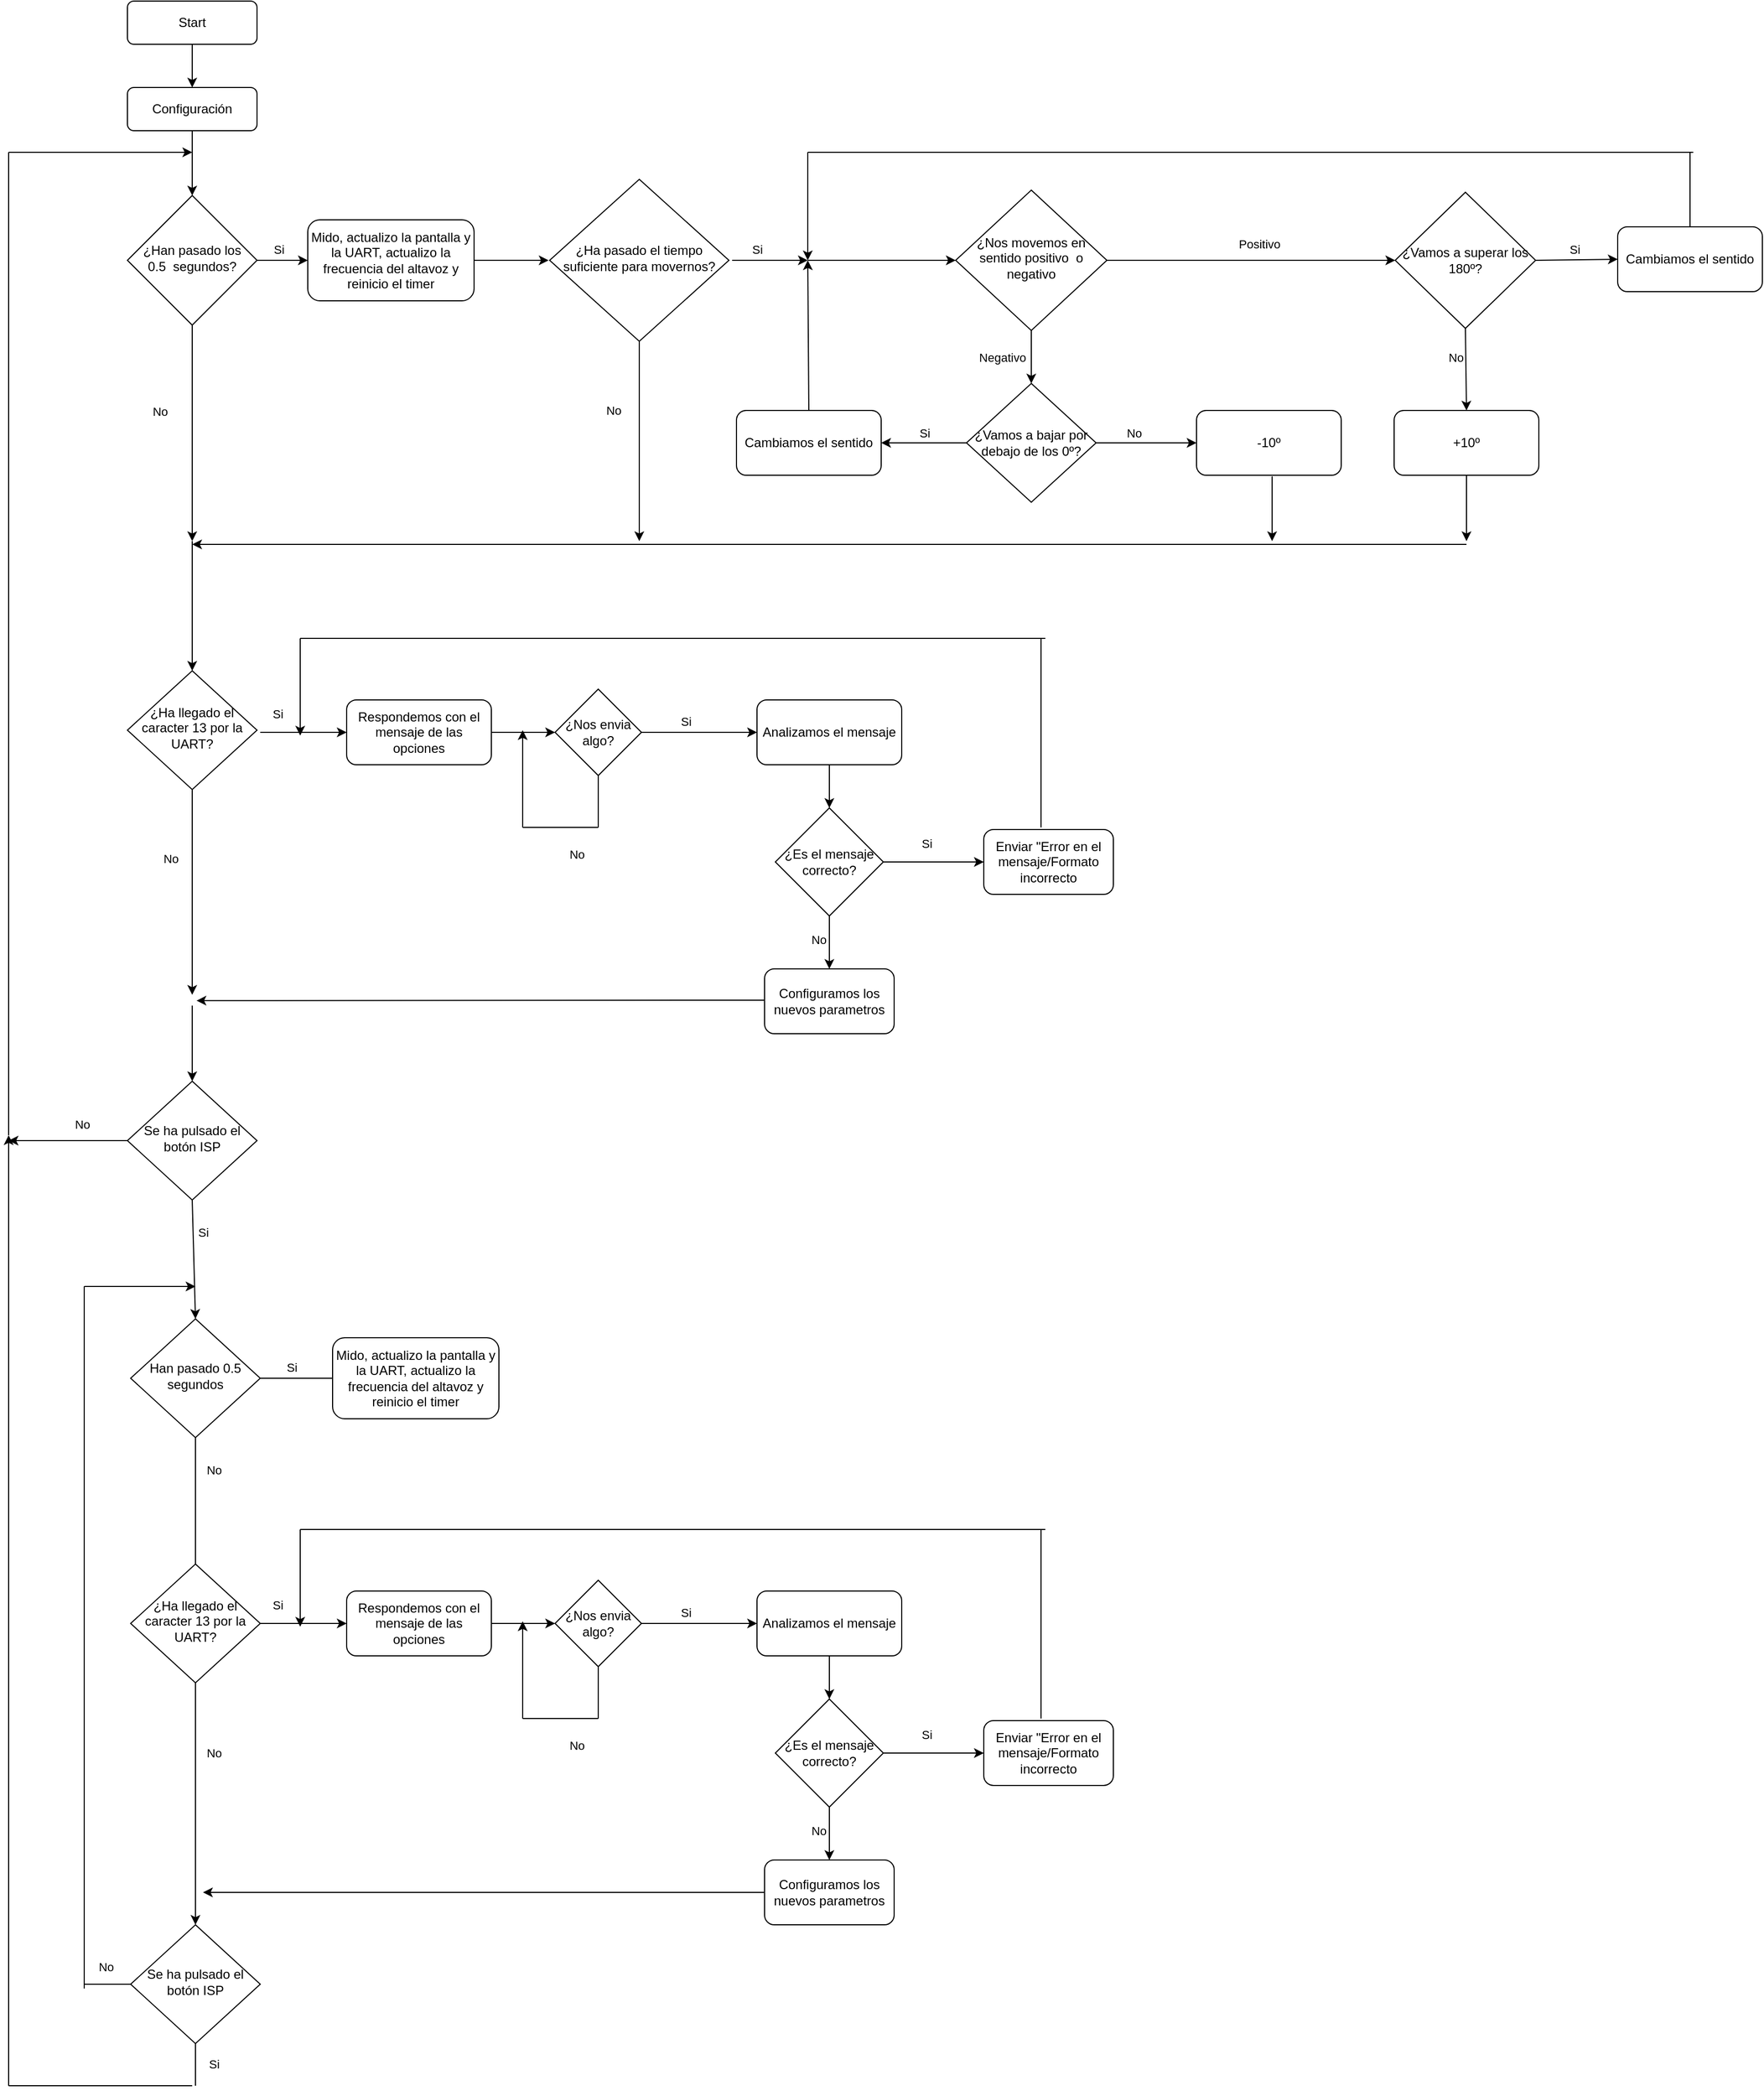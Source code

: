 <mxfile version="13.8.0" type="device"><diagram id="C5RBs43oDa-KdzZeNtuy" name="Page-1"><mxGraphModel dx="1674" dy="939" grid="1" gridSize="10" guides="1" tooltips="1" connect="1" arrows="1" fold="1" page="1" pageScale="1" pageWidth="3300" pageHeight="4681" math="0" shadow="0"><root><mxCell id="WIyWlLk6GJQsqaUBKTNV-0"/><mxCell id="WIyWlLk6GJQsqaUBKTNV-1" parent="WIyWlLk6GJQsqaUBKTNV-0"/><mxCell id="WIyWlLk6GJQsqaUBKTNV-3" value="Start" style="rounded=1;whiteSpace=wrap;html=1;fontSize=12;glass=0;strokeWidth=1;shadow=0;" parent="WIyWlLk6GJQsqaUBKTNV-1" vertex="1"><mxGeometry x="370" y="30" width="120" height="40" as="geometry"/></mxCell><mxCell id="eAlN3SAStFsZumbqBgI1-1" value="Configuración" style="rounded=1;whiteSpace=wrap;html=1;fontSize=12;glass=0;strokeWidth=1;shadow=0;" vertex="1" parent="WIyWlLk6GJQsqaUBKTNV-1"><mxGeometry x="370" y="110" width="120" height="40" as="geometry"/></mxCell><mxCell id="eAlN3SAStFsZumbqBgI1-2" value="" style="endArrow=classic;html=1;exitX=0.5;exitY=1;exitDx=0;exitDy=0;entryX=0.5;entryY=0;entryDx=0;entryDy=0;" edge="1" parent="WIyWlLk6GJQsqaUBKTNV-1" source="WIyWlLk6GJQsqaUBKTNV-3" target="eAlN3SAStFsZumbqBgI1-1"><mxGeometry width="50" height="50" relative="1" as="geometry"><mxPoint x="130" y="140" as="sourcePoint"/><mxPoint x="180" y="90" as="targetPoint"/></mxGeometry></mxCell><mxCell id="eAlN3SAStFsZumbqBgI1-3" value="" style="endArrow=classic;html=1;exitX=0.5;exitY=1;exitDx=0;exitDy=0;" edge="1" parent="WIyWlLk6GJQsqaUBKTNV-1" source="eAlN3SAStFsZumbqBgI1-1"><mxGeometry width="50" height="50" relative="1" as="geometry"><mxPoint x="340" y="240" as="sourcePoint"/><mxPoint x="430" y="210" as="targetPoint"/></mxGeometry></mxCell><mxCell id="eAlN3SAStFsZumbqBgI1-4" value="¿Han pasado los &lt;br&gt;0.5&amp;nbsp; segundos?" style="rhombus;whiteSpace=wrap;html=1;shadow=0;fontFamily=Helvetica;fontSize=12;align=center;strokeWidth=1;spacing=6;spacingTop=-4;" vertex="1" parent="WIyWlLk6GJQsqaUBKTNV-1"><mxGeometry x="370" y="210" width="120" height="120" as="geometry"/></mxCell><mxCell id="eAlN3SAStFsZumbqBgI1-5" value="Mido, actualizo la pantalla y la UART, actualizo la frecuencia del altavoz y reinicio el timer" style="rounded=1;whiteSpace=wrap;html=1;fontSize=12;glass=0;strokeWidth=1;shadow=0;" vertex="1" parent="WIyWlLk6GJQsqaUBKTNV-1"><mxGeometry x="537" y="232.5" width="154" height="75" as="geometry"/></mxCell><mxCell id="eAlN3SAStFsZumbqBgI1-6" value="Si" style="endArrow=classic;html=1;exitX=1;exitY=0.5;exitDx=0;exitDy=0;entryX=0;entryY=0.5;entryDx=0;entryDy=0;" edge="1" parent="WIyWlLk6GJQsqaUBKTNV-1" source="eAlN3SAStFsZumbqBgI1-4" target="eAlN3SAStFsZumbqBgI1-5"><mxGeometry x="-0.149" y="10" width="50" height="50" relative="1" as="geometry"><mxPoint x="460" y="530" as="sourcePoint"/><mxPoint x="510" y="480" as="targetPoint"/><mxPoint as="offset"/></mxGeometry></mxCell><mxCell id="eAlN3SAStFsZumbqBgI1-7" value="¿Nos movemos en sentido positivo&amp;nbsp; o&lt;br&gt;negativo" style="rhombus;whiteSpace=wrap;html=1;shadow=0;fontFamily=Helvetica;fontSize=12;align=center;strokeWidth=1;spacing=6;spacingTop=-4;" vertex="1" parent="WIyWlLk6GJQsqaUBKTNV-1"><mxGeometry x="1137" y="205" width="140" height="130" as="geometry"/></mxCell><mxCell id="eAlN3SAStFsZumbqBgI1-10" value="" style="endArrow=classic;html=1;exitX=1;exitY=0.5;exitDx=0;exitDy=0;entryX=0;entryY=0.5;entryDx=0;entryDy=0;" edge="1" parent="WIyWlLk6GJQsqaUBKTNV-1" source="eAlN3SAStFsZumbqBgI1-7" target="eAlN3SAStFsZumbqBgI1-12"><mxGeometry width="50" height="50" relative="1" as="geometry"><mxPoint x="1456" y="270" as="sourcePoint"/><mxPoint x="1486" y="255" as="targetPoint"/></mxGeometry></mxCell><mxCell id="eAlN3SAStFsZumbqBgI1-11" value="Positivo" style="edgeLabel;html=1;align=center;verticalAlign=middle;resizable=0;points=[];" vertex="1" connectable="0" parent="eAlN3SAStFsZumbqBgI1-10"><mxGeometry x="0.212" y="1" relative="1" as="geometry"><mxPoint x="-21" y="-14" as="offset"/></mxGeometry></mxCell><mxCell id="eAlN3SAStFsZumbqBgI1-12" value="¿Vamos a superar los 180º?" style="rhombus;whiteSpace=wrap;html=1;" vertex="1" parent="WIyWlLk6GJQsqaUBKTNV-1"><mxGeometry x="1544" y="207" width="130" height="126" as="geometry"/></mxCell><mxCell id="eAlN3SAStFsZumbqBgI1-15" value="Cambiamos el sentido" style="rounded=1;whiteSpace=wrap;html=1;fontSize=12;glass=0;strokeWidth=1;shadow=0;" vertex="1" parent="WIyWlLk6GJQsqaUBKTNV-1"><mxGeometry x="934" y="409" width="134" height="60" as="geometry"/></mxCell><mxCell id="eAlN3SAStFsZumbqBgI1-18" value="+10º" style="rounded=1;whiteSpace=wrap;html=1;fontSize=12;glass=0;strokeWidth=1;shadow=0;" vertex="1" parent="WIyWlLk6GJQsqaUBKTNV-1"><mxGeometry x="1543" y="409" width="134" height="60" as="geometry"/></mxCell><mxCell id="eAlN3SAStFsZumbqBgI1-24" value="¿Vamos a bajar por debajo de los 0º?" style="rhombus;whiteSpace=wrap;html=1;" vertex="1" parent="WIyWlLk6GJQsqaUBKTNV-1"><mxGeometry x="1147" y="384" width="120" height="110" as="geometry"/></mxCell><mxCell id="eAlN3SAStFsZumbqBgI1-27" value="Cambiamos el sentido" style="rounded=1;whiteSpace=wrap;html=1;fontSize=12;glass=0;strokeWidth=1;shadow=0;" vertex="1" parent="WIyWlLk6GJQsqaUBKTNV-1"><mxGeometry x="1750" y="239" width="134" height="60" as="geometry"/></mxCell><mxCell id="eAlN3SAStFsZumbqBgI1-29" value="-10º" style="rounded=1;whiteSpace=wrap;html=1;fontSize=12;glass=0;strokeWidth=1;shadow=0;" vertex="1" parent="WIyWlLk6GJQsqaUBKTNV-1"><mxGeometry x="1360" y="409" width="134" height="60" as="geometry"/></mxCell><mxCell id="eAlN3SAStFsZumbqBgI1-35" value="Se ha pulsado el botón ISP" style="rhombus;whiteSpace=wrap;html=1;shadow=0;fontFamily=Helvetica;fontSize=12;align=center;strokeWidth=1;spacing=6;spacingTop=-4;" vertex="1" parent="WIyWlLk6GJQsqaUBKTNV-1"><mxGeometry x="370" y="1030" width="120" height="110" as="geometry"/></mxCell><mxCell id="eAlN3SAStFsZumbqBgI1-38" value="" style="endArrow=classic;html=1;" edge="1" parent="WIyWlLk6GJQsqaUBKTNV-1"><mxGeometry width="50" height="50" relative="1" as="geometry"><mxPoint x="260" y="170" as="sourcePoint"/><mxPoint x="430" y="170" as="targetPoint"/></mxGeometry></mxCell><mxCell id="eAlN3SAStFsZumbqBgI1-39" value="Han pasado 0.5 segundos" style="rhombus;whiteSpace=wrap;html=1;shadow=0;fontFamily=Helvetica;fontSize=12;align=center;strokeWidth=1;spacing=6;spacingTop=-4;" vertex="1" parent="WIyWlLk6GJQsqaUBKTNV-1"><mxGeometry x="373" y="1250" width="120" height="110" as="geometry"/></mxCell><mxCell id="eAlN3SAStFsZumbqBgI1-41" value="" style="endArrow=classic;html=1;exitX=1;exitY=0.5;exitDx=0;exitDy=0;entryX=0;entryY=0.5;entryDx=0;entryDy=0;" edge="1" parent="WIyWlLk6GJQsqaUBKTNV-1" source="eAlN3SAStFsZumbqBgI1-39"><mxGeometry width="50" height="50" relative="1" as="geometry"><mxPoint x="463" y="1560" as="sourcePoint"/><mxPoint x="583" y="1305" as="targetPoint"/></mxGeometry></mxCell><mxCell id="eAlN3SAStFsZumbqBgI1-116" value="Si&lt;br&gt;" style="edgeLabel;html=1;align=center;verticalAlign=middle;resizable=0;points=[];" vertex="1" connectable="0" parent="eAlN3SAStFsZumbqBgI1-41"><mxGeometry x="-0.356" y="-4" relative="1" as="geometry"><mxPoint y="-14" as="offset"/></mxGeometry></mxCell><mxCell id="eAlN3SAStFsZumbqBgI1-42" value="" style="endArrow=classic;html=1;exitX=0.5;exitY=1;exitDx=0;exitDy=0;entryX=0.5;entryY=0;entryDx=0;entryDy=0;" edge="1" parent="WIyWlLk6GJQsqaUBKTNV-1" source="eAlN3SAStFsZumbqBgI1-35" target="eAlN3SAStFsZumbqBgI1-39"><mxGeometry width="50" height="50" relative="1" as="geometry"><mxPoint x="240" y="985" as="sourcePoint"/><mxPoint x="290" y="935" as="targetPoint"/></mxGeometry></mxCell><mxCell id="eAlN3SAStFsZumbqBgI1-184" value="Si" style="edgeLabel;html=1;align=center;verticalAlign=middle;resizable=0;points=[];" vertex="1" connectable="0" parent="eAlN3SAStFsZumbqBgI1-42"><mxGeometry x="-0.399" y="2" relative="1" as="geometry"><mxPoint x="7.1" y="-2.93" as="offset"/></mxGeometry></mxCell><mxCell id="eAlN3SAStFsZumbqBgI1-43" value="" style="endArrow=classic;html=1;exitX=0.5;exitY=1;exitDx=0;exitDy=0;entryX=0.5;entryY=0;entryDx=0;entryDy=0;" edge="1" parent="WIyWlLk6GJQsqaUBKTNV-1" source="eAlN3SAStFsZumbqBgI1-39"><mxGeometry width="50" height="50" relative="1" as="geometry"><mxPoint x="363" y="1520" as="sourcePoint"/><mxPoint x="433" y="1490" as="targetPoint"/></mxGeometry></mxCell><mxCell id="eAlN3SAStFsZumbqBgI1-117" value="No" style="edgeLabel;html=1;align=center;verticalAlign=middle;resizable=0;points=[];" vertex="1" connectable="0" parent="eAlN3SAStFsZumbqBgI1-43"><mxGeometry x="-0.369" y="3" relative="1" as="geometry"><mxPoint x="14" y="-11" as="offset"/></mxGeometry></mxCell><mxCell id="eAlN3SAStFsZumbqBgI1-44" value="Se ha pulsado el botón ISP" style="rhombus;whiteSpace=wrap;html=1;shadow=0;fontFamily=Helvetica;fontSize=12;align=center;strokeWidth=1;spacing=6;spacingTop=-4;" vertex="1" parent="WIyWlLk6GJQsqaUBKTNV-1"><mxGeometry x="373" y="1811" width="120" height="110" as="geometry"/></mxCell><mxCell id="eAlN3SAStFsZumbqBgI1-47" value="" style="endArrow=classic;html=1;" edge="1" parent="WIyWlLk6GJQsqaUBKTNV-1"><mxGeometry width="50" height="50" relative="1" as="geometry"><mxPoint x="330" y="1220" as="sourcePoint"/><mxPoint x="433" y="1220" as="targetPoint"/></mxGeometry></mxCell><mxCell id="eAlN3SAStFsZumbqBgI1-49" value="¿Ha llegado el caracter 13 por la UART?" style="rhombus;whiteSpace=wrap;html=1;shadow=0;fontFamily=Helvetica;fontSize=12;align=center;strokeWidth=1;spacing=6;spacingTop=-4;" vertex="1" parent="WIyWlLk6GJQsqaUBKTNV-1"><mxGeometry x="370" y="650" width="120" height="110" as="geometry"/></mxCell><mxCell id="eAlN3SAStFsZumbqBgI1-51" value="" style="endArrow=classic;html=1;exitX=0.5;exitY=1;exitDx=0;exitDy=0;" edge="1" parent="WIyWlLk6GJQsqaUBKTNV-1" source="eAlN3SAStFsZumbqBgI1-49"><mxGeometry width="50" height="50" relative="1" as="geometry"><mxPoint x="430" y="795.0" as="sourcePoint"/><mxPoint x="430" y="950" as="targetPoint"/></mxGeometry></mxCell><mxCell id="eAlN3SAStFsZumbqBgI1-53" value="No" style="edgeLabel;html=1;align=center;verticalAlign=middle;resizable=0;points=[];" vertex="1" connectable="0" parent="eAlN3SAStFsZumbqBgI1-51"><mxGeometry x="-0.448" y="-2" relative="1" as="geometry"><mxPoint x="-18" y="11" as="offset"/></mxGeometry></mxCell><mxCell id="eAlN3SAStFsZumbqBgI1-59" value="Mido, actualizo la pantalla y la UART, actualizo la frecuencia del altavoz y reinicio el timer" style="rounded=1;whiteSpace=wrap;html=1;fontSize=12;glass=0;strokeWidth=1;shadow=0;" vertex="1" parent="WIyWlLk6GJQsqaUBKTNV-1"><mxGeometry x="560" y="1267.5" width="154" height="75" as="geometry"/></mxCell><mxCell id="eAlN3SAStFsZumbqBgI1-79" value="¿Ha llegado el caracter 13 por la UART?" style="rhombus;whiteSpace=wrap;html=1;shadow=0;fontFamily=Helvetica;fontSize=12;align=center;strokeWidth=1;spacing=6;spacingTop=-4;" vertex="1" parent="WIyWlLk6GJQsqaUBKTNV-1"><mxGeometry x="373" y="1477" width="120" height="110" as="geometry"/></mxCell><mxCell id="eAlN3SAStFsZumbqBgI1-80" value="Respondemos con el mensaje de las opciones" style="rounded=1;whiteSpace=wrap;html=1;fontSize=12;glass=0;strokeWidth=1;shadow=0;" vertex="1" parent="WIyWlLk6GJQsqaUBKTNV-1"><mxGeometry x="573" y="1502" width="134" height="60" as="geometry"/></mxCell><mxCell id="eAlN3SAStFsZumbqBgI1-81" value="¿Nos envia algo?" style="rhombus;whiteSpace=wrap;html=1;" vertex="1" parent="WIyWlLk6GJQsqaUBKTNV-1"><mxGeometry x="766" y="1492" width="80" height="80" as="geometry"/></mxCell><mxCell id="eAlN3SAStFsZumbqBgI1-85" value="Si" style="edgeLabel;html=1;align=center;verticalAlign=middle;resizable=0;points=[];" vertex="1" connectable="0" parent="WIyWlLk6GJQsqaUBKTNV-1"><mxGeometry x="887" y="1522" as="geometry"/></mxCell><mxCell id="eAlN3SAStFsZumbqBgI1-86" value="Analizamos el mensaje" style="rounded=1;whiteSpace=wrap;html=1;fontSize=12;glass=0;strokeWidth=1;shadow=0;" vertex="1" parent="WIyWlLk6GJQsqaUBKTNV-1"><mxGeometry x="953" y="1502" width="134" height="60" as="geometry"/></mxCell><mxCell id="eAlN3SAStFsZumbqBgI1-87" value="¿Es el mensaje correcto?" style="rhombus;whiteSpace=wrap;html=1;" vertex="1" parent="WIyWlLk6GJQsqaUBKTNV-1"><mxGeometry x="970" y="1602" width="100" height="100" as="geometry"/></mxCell><mxCell id="eAlN3SAStFsZumbqBgI1-88" value="" style="endArrow=classic;html=1;exitX=0.5;exitY=1;exitDx=0;exitDy=0;entryX=0.5;entryY=0;entryDx=0;entryDy=0;" edge="1" parent="WIyWlLk6GJQsqaUBKTNV-1" source="eAlN3SAStFsZumbqBgI1-86" target="eAlN3SAStFsZumbqBgI1-87"><mxGeometry width="50" height="50" relative="1" as="geometry"><mxPoint x="1123" y="1652" as="sourcePoint"/><mxPoint x="1173" y="1602" as="targetPoint"/></mxGeometry></mxCell><mxCell id="eAlN3SAStFsZumbqBgI1-89" value="Configuramos los nuevos parametros" style="rounded=1;whiteSpace=wrap;html=1;" vertex="1" parent="WIyWlLk6GJQsqaUBKTNV-1"><mxGeometry x="960" y="1751" width="120" height="60" as="geometry"/></mxCell><mxCell id="eAlN3SAStFsZumbqBgI1-90" value="No" style="endArrow=classic;html=1;exitX=0.5;exitY=1;exitDx=0;exitDy=0;entryX=0.5;entryY=0;entryDx=0;entryDy=0;" edge="1" parent="WIyWlLk6GJQsqaUBKTNV-1" source="eAlN3SAStFsZumbqBgI1-87" target="eAlN3SAStFsZumbqBgI1-89"><mxGeometry x="-0.061" y="-10" width="50" height="50" relative="1" as="geometry"><mxPoint x="763" y="1752" as="sourcePoint"/><mxPoint x="813" y="1702" as="targetPoint"/><mxPoint y="-1" as="offset"/></mxGeometry></mxCell><mxCell id="eAlN3SAStFsZumbqBgI1-91" value="" style="endArrow=classic;html=1;exitX=1;exitY=0.5;exitDx=0;exitDy=0;" edge="1" parent="WIyWlLk6GJQsqaUBKTNV-1" source="eAlN3SAStFsZumbqBgI1-87"><mxGeometry width="50" height="50" relative="1" as="geometry"><mxPoint x="823" y="1722" as="sourcePoint"/><mxPoint x="1163" y="1652" as="targetPoint"/></mxGeometry></mxCell><mxCell id="eAlN3SAStFsZumbqBgI1-149" value="Si" style="edgeLabel;html=1;align=center;verticalAlign=middle;resizable=0;points=[];" vertex="1" connectable="0" parent="eAlN3SAStFsZumbqBgI1-91"><mxGeometry x="-0.352" relative="1" as="geometry"><mxPoint x="9.41" y="-17" as="offset"/></mxGeometry></mxCell><mxCell id="eAlN3SAStFsZumbqBgI1-92" value="Enviar &quot;Error en el mensaje/Formato incorrecto" style="rounded=1;whiteSpace=wrap;html=1;" vertex="1" parent="WIyWlLk6GJQsqaUBKTNV-1"><mxGeometry x="1163" y="1622" width="120" height="60" as="geometry"/></mxCell><mxCell id="eAlN3SAStFsZumbqBgI1-93" value="" style="endArrow=classic;html=1;exitX=1;exitY=0.5;exitDx=0;exitDy=0;entryX=0;entryY=0.5;entryDx=0;entryDy=0;" edge="1" parent="WIyWlLk6GJQsqaUBKTNV-1" source="eAlN3SAStFsZumbqBgI1-81" target="eAlN3SAStFsZumbqBgI1-86"><mxGeometry width="50" height="50" relative="1" as="geometry"><mxPoint x="903" y="1622" as="sourcePoint"/><mxPoint x="953" y="1572" as="targetPoint"/></mxGeometry></mxCell><mxCell id="eAlN3SAStFsZumbqBgI1-94" value="" style="endArrow=classic;html=1;exitX=1;exitY=0.5;exitDx=0;exitDy=0;entryX=0;entryY=0.5;entryDx=0;entryDy=0;" edge="1" parent="WIyWlLk6GJQsqaUBKTNV-1" source="eAlN3SAStFsZumbqBgI1-80" target="eAlN3SAStFsZumbqBgI1-81"><mxGeometry width="50" height="50" relative="1" as="geometry"><mxPoint x="673" y="1690" as="sourcePoint"/><mxPoint x="723" y="1640" as="targetPoint"/></mxGeometry></mxCell><mxCell id="eAlN3SAStFsZumbqBgI1-95" value="" style="endArrow=classic;html=1;exitX=1;exitY=0.5;exitDx=0;exitDy=0;entryX=0;entryY=0.5;entryDx=0;entryDy=0;" edge="1" parent="WIyWlLk6GJQsqaUBKTNV-1" source="eAlN3SAStFsZumbqBgI1-79" target="eAlN3SAStFsZumbqBgI1-80"><mxGeometry width="50" height="50" relative="1" as="geometry"><mxPoint x="607" y="1690" as="sourcePoint"/><mxPoint x="657" y="1640" as="targetPoint"/></mxGeometry></mxCell><mxCell id="eAlN3SAStFsZumbqBgI1-148" value="Si" style="edgeLabel;html=1;align=center;verticalAlign=middle;resizable=0;points=[];" vertex="1" connectable="0" parent="eAlN3SAStFsZumbqBgI1-95"><mxGeometry x="-0.616" y="2" relative="1" as="geometry"><mxPoint y="-15" as="offset"/></mxGeometry></mxCell><mxCell id="eAlN3SAStFsZumbqBgI1-96" value="" style="endArrow=classic;html=1;exitX=0.5;exitY=1;exitDx=0;exitDy=0;" edge="1" parent="WIyWlLk6GJQsqaUBKTNV-1" source="eAlN3SAStFsZumbqBgI1-79" target="eAlN3SAStFsZumbqBgI1-44"><mxGeometry width="50" height="50" relative="1" as="geometry"><mxPoint x="433" y="1608" as="sourcePoint"/><mxPoint x="550" y="1691" as="targetPoint"/></mxGeometry></mxCell><mxCell id="eAlN3SAStFsZumbqBgI1-181" value="No" style="edgeLabel;html=1;align=center;verticalAlign=middle;resizable=0;points=[];" vertex="1" connectable="0" parent="eAlN3SAStFsZumbqBgI1-96"><mxGeometry x="-0.402" y="1" relative="1" as="geometry"><mxPoint x="16" y="-2.06" as="offset"/></mxGeometry></mxCell><mxCell id="eAlN3SAStFsZumbqBgI1-97" value="No" style="endArrow=none;html=1;entryX=0;entryY=0.5;entryDx=0;entryDy=0;" edge="1" parent="WIyWlLk6GJQsqaUBKTNV-1" target="eAlN3SAStFsZumbqBgI1-44"><mxGeometry x="-0.07" y="16" width="50" height="50" relative="1" as="geometry"><mxPoint x="330" y="1866" as="sourcePoint"/><mxPoint x="340" y="1720" as="targetPoint"/><mxPoint as="offset"/></mxGeometry></mxCell><mxCell id="eAlN3SAStFsZumbqBgI1-98" value="" style="endArrow=none;html=1;" edge="1" parent="WIyWlLk6GJQsqaUBKTNV-1"><mxGeometry width="50" height="50" relative="1" as="geometry"><mxPoint x="330" y="1870" as="sourcePoint"/><mxPoint x="330" y="1220" as="targetPoint"/></mxGeometry></mxCell><mxCell id="eAlN3SAStFsZumbqBgI1-99" value="" style="endArrow=none;html=1;entryX=0.5;entryY=1;entryDx=0;entryDy=0;" edge="1" parent="WIyWlLk6GJQsqaUBKTNV-1" target="eAlN3SAStFsZumbqBgI1-81"><mxGeometry width="50" height="50" relative="1" as="geometry"><mxPoint x="806" y="1620" as="sourcePoint"/><mxPoint x="876" y="1680" as="targetPoint"/></mxGeometry></mxCell><mxCell id="eAlN3SAStFsZumbqBgI1-100" value="" style="endArrow=none;html=1;" edge="1" parent="WIyWlLk6GJQsqaUBKTNV-1"><mxGeometry width="50" height="50" relative="1" as="geometry"><mxPoint x="736" y="1620" as="sourcePoint"/><mxPoint x="806" y="1620" as="targetPoint"/></mxGeometry></mxCell><mxCell id="eAlN3SAStFsZumbqBgI1-102" value="No" style="edgeLabel;html=1;align=center;verticalAlign=middle;resizable=0;points=[];" vertex="1" connectable="0" parent="eAlN3SAStFsZumbqBgI1-100"><mxGeometry x="0.314" y="1" relative="1" as="geometry"><mxPoint x="4" y="26" as="offset"/></mxGeometry></mxCell><mxCell id="eAlN3SAStFsZumbqBgI1-101" value="" style="endArrow=classic;html=1;" edge="1" parent="WIyWlLk6GJQsqaUBKTNV-1"><mxGeometry width="50" height="50" relative="1" as="geometry"><mxPoint x="736" y="1620" as="sourcePoint"/><mxPoint x="736" y="1530" as="targetPoint"/></mxGeometry></mxCell><mxCell id="eAlN3SAStFsZumbqBgI1-105" value="" style="endArrow=classic;html=1;exitX=0;exitY=0.5;exitDx=0;exitDy=0;" edge="1" parent="WIyWlLk6GJQsqaUBKTNV-1" source="eAlN3SAStFsZumbqBgI1-89"><mxGeometry width="50" height="50" relative="1" as="geometry"><mxPoint x="930" y="1760" as="sourcePoint"/><mxPoint x="440" y="1781" as="targetPoint"/></mxGeometry></mxCell><mxCell id="eAlN3SAStFsZumbqBgI1-108" value="" style="endArrow=none;html=1;" edge="1" parent="WIyWlLk6GJQsqaUBKTNV-1"><mxGeometry width="50" height="50" relative="1" as="geometry"><mxPoint x="1216" y="1620" as="sourcePoint"/><mxPoint x="1216" y="1445" as="targetPoint"/></mxGeometry></mxCell><mxCell id="eAlN3SAStFsZumbqBgI1-109" value="" style="endArrow=none;html=1;" edge="1" parent="WIyWlLk6GJQsqaUBKTNV-1"><mxGeometry width="50" height="50" relative="1" as="geometry"><mxPoint x="530" y="1445" as="sourcePoint"/><mxPoint x="1220" y="1445" as="targetPoint"/></mxGeometry></mxCell><mxCell id="eAlN3SAStFsZumbqBgI1-110" value="" style="endArrow=classic;html=1;" edge="1" parent="WIyWlLk6GJQsqaUBKTNV-1"><mxGeometry width="50" height="50" relative="1" as="geometry"><mxPoint x="530" y="1445" as="sourcePoint"/><mxPoint x="530" y="1535" as="targetPoint"/></mxGeometry></mxCell><mxCell id="eAlN3SAStFsZumbqBgI1-115" value="" style="endArrow=none;html=1;" edge="1" parent="WIyWlLk6GJQsqaUBKTNV-1"><mxGeometry width="50" height="50" relative="1" as="geometry"><mxPoint x="260" y="1080" as="sourcePoint"/><mxPoint x="260" y="170" as="targetPoint"/></mxGeometry></mxCell><mxCell id="eAlN3SAStFsZumbqBgI1-118" value="" style="endArrow=classic;html=1;exitX=0.5;exitY=1;exitDx=0;exitDy=0;" edge="1" parent="WIyWlLk6GJQsqaUBKTNV-1" source="eAlN3SAStFsZumbqBgI1-4"><mxGeometry width="50" height="50" relative="1" as="geometry"><mxPoint x="400" y="440" as="sourcePoint"/><mxPoint x="430" y="530" as="targetPoint"/></mxGeometry></mxCell><mxCell id="eAlN3SAStFsZumbqBgI1-147" value="No" style="edgeLabel;html=1;align=center;verticalAlign=middle;resizable=0;points=[];" vertex="1" connectable="0" parent="eAlN3SAStFsZumbqBgI1-118"><mxGeometry x="-0.184" y="-2" relative="1" as="geometry"><mxPoint x="-28" y="-2.18" as="offset"/></mxGeometry></mxCell><mxCell id="eAlN3SAStFsZumbqBgI1-120" value="¿Ha pasado el tiempo suficiente para movernos?" style="rhombus;whiteSpace=wrap;html=1;shadow=0;fontFamily=Helvetica;fontSize=12;align=center;strokeWidth=1;spacing=6;spacingTop=-4;" vertex="1" parent="WIyWlLk6GJQsqaUBKTNV-1"><mxGeometry x="761" y="195" width="166" height="150" as="geometry"/></mxCell><mxCell id="eAlN3SAStFsZumbqBgI1-121" value="" style="endArrow=classic;html=1;exitX=1;exitY=0.5;exitDx=0;exitDy=0;" edge="1" parent="WIyWlLk6GJQsqaUBKTNV-1" source="eAlN3SAStFsZumbqBgI1-5"><mxGeometry width="50" height="50" relative="1" as="geometry"><mxPoint x="790" y="460" as="sourcePoint"/><mxPoint x="760" y="270" as="targetPoint"/></mxGeometry></mxCell><mxCell id="eAlN3SAStFsZumbqBgI1-123" value="" style="endArrow=classic;html=1;exitX=0.5;exitY=1;exitDx=0;exitDy=0;" edge="1" parent="WIyWlLk6GJQsqaUBKTNV-1" source="eAlN3SAStFsZumbqBgI1-120"><mxGeometry width="50" height="50" relative="1" as="geometry"><mxPoint x="843.5" y="350" as="sourcePoint"/><mxPoint x="844" y="530" as="targetPoint"/></mxGeometry></mxCell><mxCell id="eAlN3SAStFsZumbqBgI1-145" value="No" style="edgeLabel;html=1;align=center;verticalAlign=middle;resizable=0;points=[];" vertex="1" connectable="0" parent="eAlN3SAStFsZumbqBgI1-123"><mxGeometry x="-0.369" y="1" relative="1" as="geometry"><mxPoint x="-25" y="5.18" as="offset"/></mxGeometry></mxCell><mxCell id="eAlN3SAStFsZumbqBgI1-125" value="" style="endArrow=classic;html=1;exitX=0.5;exitY=0;exitDx=0;exitDy=0;" edge="1" parent="WIyWlLk6GJQsqaUBKTNV-1" source="eAlN3SAStFsZumbqBgI1-15"><mxGeometry width="50" height="50" relative="1" as="geometry"><mxPoint x="1000" y="380" as="sourcePoint"/><mxPoint x="1000" y="270" as="targetPoint"/></mxGeometry></mxCell><mxCell id="eAlN3SAStFsZumbqBgI1-126" value="No" style="endArrow=classic;html=1;exitX=0.5;exitY=1;exitDx=0;exitDy=0;entryX=0.5;entryY=0;entryDx=0;entryDy=0;" edge="1" parent="WIyWlLk6GJQsqaUBKTNV-1" source="eAlN3SAStFsZumbqBgI1-12" target="eAlN3SAStFsZumbqBgI1-18"><mxGeometry x="-0.293" y="-9" width="50" height="50" relative="1" as="geometry"><mxPoint x="1720" y="390" as="sourcePoint"/><mxPoint x="1609" y="380" as="targetPoint"/><mxPoint as="offset"/></mxGeometry></mxCell><mxCell id="eAlN3SAStFsZumbqBgI1-128" value="" style="endArrow=classic;html=1;exitX=1;exitY=0.5;exitDx=0;exitDy=0;" edge="1" parent="WIyWlLk6GJQsqaUBKTNV-1" source="eAlN3SAStFsZumbqBgI1-24" target="eAlN3SAStFsZumbqBgI1-29"><mxGeometry width="50" height="50" relative="1" as="geometry"><mxPoint x="1340" y="530" as="sourcePoint"/><mxPoint x="1390" y="480" as="targetPoint"/></mxGeometry></mxCell><mxCell id="eAlN3SAStFsZumbqBgI1-143" value="No" style="edgeLabel;html=1;align=center;verticalAlign=middle;resizable=0;points=[];" vertex="1" connectable="0" parent="eAlN3SAStFsZumbqBgI1-128"><mxGeometry x="-0.263" y="2" relative="1" as="geometry"><mxPoint y="-7" as="offset"/></mxGeometry></mxCell><mxCell id="eAlN3SAStFsZumbqBgI1-129" value="Negativo" style="endArrow=classic;html=1;exitX=0.5;exitY=1;exitDx=0;exitDy=0;" edge="1" parent="WIyWlLk6GJQsqaUBKTNV-1" source="eAlN3SAStFsZumbqBgI1-7" target="eAlN3SAStFsZumbqBgI1-24"><mxGeometry x="0.02" y="-27" width="50" height="50" relative="1" as="geometry"><mxPoint x="1240" y="560" as="sourcePoint"/><mxPoint x="1290" y="510" as="targetPoint"/><mxPoint as="offset"/></mxGeometry></mxCell><mxCell id="eAlN3SAStFsZumbqBgI1-130" value="" style="endArrow=classic;html=1;exitX=0;exitY=0.5;exitDx=0;exitDy=0;entryX=1;entryY=0.5;entryDx=0;entryDy=0;" edge="1" parent="WIyWlLk6GJQsqaUBKTNV-1" source="eAlN3SAStFsZumbqBgI1-24" target="eAlN3SAStFsZumbqBgI1-15"><mxGeometry width="50" height="50" relative="1" as="geometry"><mxPoint x="1170" y="600" as="sourcePoint"/><mxPoint x="1220" y="550" as="targetPoint"/></mxGeometry></mxCell><mxCell id="eAlN3SAStFsZumbqBgI1-142" value="Si" style="edgeLabel;html=1;align=center;verticalAlign=middle;resizable=0;points=[];" vertex="1" connectable="0" parent="eAlN3SAStFsZumbqBgI1-130"><mxGeometry x="-0.439" y="1" relative="1" as="geometry"><mxPoint x="-17.65" y="-10" as="offset"/></mxGeometry></mxCell><mxCell id="eAlN3SAStFsZumbqBgI1-131" value="" style="endArrow=classic;html=1;" edge="1" parent="WIyWlLk6GJQsqaUBKTNV-1"><mxGeometry width="50" height="50" relative="1" as="geometry"><mxPoint x="930" y="270" as="sourcePoint"/><mxPoint x="1000" y="270" as="targetPoint"/></mxGeometry></mxCell><mxCell id="eAlN3SAStFsZumbqBgI1-182" value="Si" style="edgeLabel;html=1;align=center;verticalAlign=middle;resizable=0;points=[];" vertex="1" connectable="0" parent="eAlN3SAStFsZumbqBgI1-131"><mxGeometry x="-0.343" y="2" relative="1" as="geometry"><mxPoint y="-8" as="offset"/></mxGeometry></mxCell><mxCell id="eAlN3SAStFsZumbqBgI1-133" value="" style="endArrow=classic;html=1;entryX=0;entryY=0.5;entryDx=0;entryDy=0;" edge="1" parent="WIyWlLk6GJQsqaUBKTNV-1" target="eAlN3SAStFsZumbqBgI1-7"><mxGeometry width="50" height="50" relative="1" as="geometry"><mxPoint x="1000" y="270" as="sourcePoint"/><mxPoint x="1130" y="240" as="targetPoint"/></mxGeometry></mxCell><mxCell id="eAlN3SAStFsZumbqBgI1-134" value="Si" style="endArrow=classic;html=1;exitX=1;exitY=0.5;exitDx=0;exitDy=0;entryX=0;entryY=0.5;entryDx=0;entryDy=0;" edge="1" parent="WIyWlLk6GJQsqaUBKTNV-1" source="eAlN3SAStFsZumbqBgI1-12" target="eAlN3SAStFsZumbqBgI1-27"><mxGeometry x="-0.049" y="10" width="50" height="50" relative="1" as="geometry"><mxPoint x="1720" y="390" as="sourcePoint"/><mxPoint x="1770" y="340" as="targetPoint"/><mxPoint as="offset"/></mxGeometry></mxCell><mxCell id="eAlN3SAStFsZumbqBgI1-135" value="" style="endArrow=classic;html=1;exitX=0.5;exitY=1;exitDx=0;exitDy=0;" edge="1" parent="WIyWlLk6GJQsqaUBKTNV-1" source="eAlN3SAStFsZumbqBgI1-18"><mxGeometry width="50" height="50" relative="1" as="geometry"><mxPoint x="1630" y="610" as="sourcePoint"/><mxPoint x="1610" y="530" as="targetPoint"/></mxGeometry></mxCell><mxCell id="eAlN3SAStFsZumbqBgI1-136" value="" style="endArrow=classic;html=1;" edge="1" parent="WIyWlLk6GJQsqaUBKTNV-1"><mxGeometry width="50" height="50" relative="1" as="geometry"><mxPoint x="1430" y="470" as="sourcePoint"/><mxPoint x="1430" y="530" as="targetPoint"/></mxGeometry></mxCell><mxCell id="eAlN3SAStFsZumbqBgI1-137" value="" style="endArrow=classic;html=1;" edge="1" parent="WIyWlLk6GJQsqaUBKTNV-1"><mxGeometry width="50" height="50" relative="1" as="geometry"><mxPoint x="1610" y="533" as="sourcePoint"/><mxPoint x="430" y="533" as="targetPoint"/></mxGeometry></mxCell><mxCell id="eAlN3SAStFsZumbqBgI1-138" value="" style="endArrow=none;html=1;exitX=0.5;exitY=0;exitDx=0;exitDy=0;" edge="1" parent="WIyWlLk6GJQsqaUBKTNV-1" source="eAlN3SAStFsZumbqBgI1-27"><mxGeometry width="50" height="50" relative="1" as="geometry"><mxPoint x="1800" y="190" as="sourcePoint"/><mxPoint x="1817" y="170" as="targetPoint"/></mxGeometry></mxCell><mxCell id="eAlN3SAStFsZumbqBgI1-140" value="" style="endArrow=none;html=1;" edge="1" parent="WIyWlLk6GJQsqaUBKTNV-1"><mxGeometry width="50" height="50" relative="1" as="geometry"><mxPoint x="1000" y="170" as="sourcePoint"/><mxPoint x="1820" y="170" as="targetPoint"/></mxGeometry></mxCell><mxCell id="eAlN3SAStFsZumbqBgI1-141" value="" style="endArrow=classic;html=1;" edge="1" parent="WIyWlLk6GJQsqaUBKTNV-1"><mxGeometry width="50" height="50" relative="1" as="geometry"><mxPoint x="1000" y="170" as="sourcePoint"/><mxPoint x="1000" y="270" as="targetPoint"/></mxGeometry></mxCell><mxCell id="eAlN3SAStFsZumbqBgI1-146" value="" style="endArrow=classic;html=1;entryX=0.5;entryY=0;entryDx=0;entryDy=0;" edge="1" parent="WIyWlLk6GJQsqaUBKTNV-1" target="eAlN3SAStFsZumbqBgI1-49"><mxGeometry width="50" height="50" relative="1" as="geometry"><mxPoint x="430" y="530" as="sourcePoint"/><mxPoint x="470" y="590" as="targetPoint"/></mxGeometry></mxCell><mxCell id="eAlN3SAStFsZumbqBgI1-150" value="Respondemos con el mensaje de las opciones" style="rounded=1;whiteSpace=wrap;html=1;fontSize=12;glass=0;strokeWidth=1;shadow=0;" vertex="1" parent="WIyWlLk6GJQsqaUBKTNV-1"><mxGeometry x="573" y="677" width="134" height="60" as="geometry"/></mxCell><mxCell id="eAlN3SAStFsZumbqBgI1-151" value="¿Nos envia algo?" style="rhombus;whiteSpace=wrap;html=1;" vertex="1" parent="WIyWlLk6GJQsqaUBKTNV-1"><mxGeometry x="766" y="667" width="80" height="80" as="geometry"/></mxCell><mxCell id="eAlN3SAStFsZumbqBgI1-152" value="Si" style="edgeLabel;html=1;align=center;verticalAlign=middle;resizable=0;points=[];" vertex="1" connectable="0" parent="WIyWlLk6GJQsqaUBKTNV-1"><mxGeometry x="887" y="697" as="geometry"/></mxCell><mxCell id="eAlN3SAStFsZumbqBgI1-153" value="Analizamos el mensaje" style="rounded=1;whiteSpace=wrap;html=1;fontSize=12;glass=0;strokeWidth=1;shadow=0;" vertex="1" parent="WIyWlLk6GJQsqaUBKTNV-1"><mxGeometry x="953" y="677" width="134" height="60" as="geometry"/></mxCell><mxCell id="eAlN3SAStFsZumbqBgI1-154" value="¿Es el mensaje correcto?" style="rhombus;whiteSpace=wrap;html=1;" vertex="1" parent="WIyWlLk6GJQsqaUBKTNV-1"><mxGeometry x="970" y="777" width="100" height="100" as="geometry"/></mxCell><mxCell id="eAlN3SAStFsZumbqBgI1-155" value="" style="endArrow=classic;html=1;exitX=0.5;exitY=1;exitDx=0;exitDy=0;entryX=0.5;entryY=0;entryDx=0;entryDy=0;" edge="1" parent="WIyWlLk6GJQsqaUBKTNV-1" source="eAlN3SAStFsZumbqBgI1-153" target="eAlN3SAStFsZumbqBgI1-154"><mxGeometry width="50" height="50" relative="1" as="geometry"><mxPoint x="1123" y="827" as="sourcePoint"/><mxPoint x="1173" y="777" as="targetPoint"/></mxGeometry></mxCell><mxCell id="eAlN3SAStFsZumbqBgI1-156" value="Configuramos los nuevos parametros" style="rounded=1;whiteSpace=wrap;html=1;" vertex="1" parent="WIyWlLk6GJQsqaUBKTNV-1"><mxGeometry x="960" y="926" width="120" height="60" as="geometry"/></mxCell><mxCell id="eAlN3SAStFsZumbqBgI1-157" value="No" style="endArrow=classic;html=1;exitX=0.5;exitY=1;exitDx=0;exitDy=0;entryX=0.5;entryY=0;entryDx=0;entryDy=0;" edge="1" parent="WIyWlLk6GJQsqaUBKTNV-1" source="eAlN3SAStFsZumbqBgI1-154" target="eAlN3SAStFsZumbqBgI1-156"><mxGeometry x="-0.061" y="-10" width="50" height="50" relative="1" as="geometry"><mxPoint x="763" y="927" as="sourcePoint"/><mxPoint x="813" y="877" as="targetPoint"/><mxPoint y="-1" as="offset"/></mxGeometry></mxCell><mxCell id="eAlN3SAStFsZumbqBgI1-158" value="" style="endArrow=classic;html=1;exitX=1;exitY=0.5;exitDx=0;exitDy=0;" edge="1" parent="WIyWlLk6GJQsqaUBKTNV-1" source="eAlN3SAStFsZumbqBgI1-154"><mxGeometry width="50" height="50" relative="1" as="geometry"><mxPoint x="823" y="897" as="sourcePoint"/><mxPoint x="1163" y="827" as="targetPoint"/></mxGeometry></mxCell><mxCell id="eAlN3SAStFsZumbqBgI1-159" value="Si" style="edgeLabel;html=1;align=center;verticalAlign=middle;resizable=0;points=[];" vertex="1" connectable="0" parent="eAlN3SAStFsZumbqBgI1-158"><mxGeometry x="-0.352" relative="1" as="geometry"><mxPoint x="9.41" y="-17" as="offset"/></mxGeometry></mxCell><mxCell id="eAlN3SAStFsZumbqBgI1-160" value="Enviar &quot;Error en el mensaje/Formato incorrecto" style="rounded=1;whiteSpace=wrap;html=1;" vertex="1" parent="WIyWlLk6GJQsqaUBKTNV-1"><mxGeometry x="1163" y="797" width="120" height="60" as="geometry"/></mxCell><mxCell id="eAlN3SAStFsZumbqBgI1-161" value="" style="endArrow=classic;html=1;exitX=1;exitY=0.5;exitDx=0;exitDy=0;entryX=0;entryY=0.5;entryDx=0;entryDy=0;" edge="1" parent="WIyWlLk6GJQsqaUBKTNV-1" source="eAlN3SAStFsZumbqBgI1-151" target="eAlN3SAStFsZumbqBgI1-153"><mxGeometry width="50" height="50" relative="1" as="geometry"><mxPoint x="903" y="797" as="sourcePoint"/><mxPoint x="953" y="747" as="targetPoint"/></mxGeometry></mxCell><mxCell id="eAlN3SAStFsZumbqBgI1-162" value="" style="endArrow=classic;html=1;exitX=1;exitY=0.5;exitDx=0;exitDy=0;entryX=0;entryY=0.5;entryDx=0;entryDy=0;" edge="1" parent="WIyWlLk6GJQsqaUBKTNV-1" source="eAlN3SAStFsZumbqBgI1-150" target="eAlN3SAStFsZumbqBgI1-151"><mxGeometry width="50" height="50" relative="1" as="geometry"><mxPoint x="673" y="865" as="sourcePoint"/><mxPoint x="723" y="815" as="targetPoint"/></mxGeometry></mxCell><mxCell id="eAlN3SAStFsZumbqBgI1-163" value="" style="endArrow=classic;html=1;exitX=1;exitY=0.5;exitDx=0;exitDy=0;entryX=0;entryY=0.5;entryDx=0;entryDy=0;" edge="1" parent="WIyWlLk6GJQsqaUBKTNV-1" target="eAlN3SAStFsZumbqBgI1-150"><mxGeometry width="50" height="50" relative="1" as="geometry"><mxPoint x="493" y="707" as="sourcePoint"/><mxPoint x="657" y="815" as="targetPoint"/></mxGeometry></mxCell><mxCell id="eAlN3SAStFsZumbqBgI1-164" value="Si" style="edgeLabel;html=1;align=center;verticalAlign=middle;resizable=0;points=[];" vertex="1" connectable="0" parent="eAlN3SAStFsZumbqBgI1-163"><mxGeometry x="-0.616" y="2" relative="1" as="geometry"><mxPoint y="-15" as="offset"/></mxGeometry></mxCell><mxCell id="eAlN3SAStFsZumbqBgI1-165" value="" style="endArrow=none;html=1;entryX=0.5;entryY=1;entryDx=0;entryDy=0;" edge="1" parent="WIyWlLk6GJQsqaUBKTNV-1" target="eAlN3SAStFsZumbqBgI1-151"><mxGeometry width="50" height="50" relative="1" as="geometry"><mxPoint x="806" y="795" as="sourcePoint"/><mxPoint x="876" y="855" as="targetPoint"/></mxGeometry></mxCell><mxCell id="eAlN3SAStFsZumbqBgI1-166" value="" style="endArrow=none;html=1;" edge="1" parent="WIyWlLk6GJQsqaUBKTNV-1"><mxGeometry width="50" height="50" relative="1" as="geometry"><mxPoint x="736" y="795" as="sourcePoint"/><mxPoint x="806" y="795" as="targetPoint"/></mxGeometry></mxCell><mxCell id="eAlN3SAStFsZumbqBgI1-167" value="No" style="edgeLabel;html=1;align=center;verticalAlign=middle;resizable=0;points=[];" vertex="1" connectable="0" parent="eAlN3SAStFsZumbqBgI1-166"><mxGeometry x="0.314" y="1" relative="1" as="geometry"><mxPoint x="4" y="26" as="offset"/></mxGeometry></mxCell><mxCell id="eAlN3SAStFsZumbqBgI1-168" value="" style="endArrow=classic;html=1;" edge="1" parent="WIyWlLk6GJQsqaUBKTNV-1"><mxGeometry width="50" height="50" relative="1" as="geometry"><mxPoint x="736" y="795" as="sourcePoint"/><mxPoint x="736" y="705" as="targetPoint"/></mxGeometry></mxCell><mxCell id="eAlN3SAStFsZumbqBgI1-169" value="" style="endArrow=none;html=1;" edge="1" parent="WIyWlLk6GJQsqaUBKTNV-1"><mxGeometry width="50" height="50" relative="1" as="geometry"><mxPoint x="1216" y="795" as="sourcePoint"/><mxPoint x="1216" y="620" as="targetPoint"/></mxGeometry></mxCell><mxCell id="eAlN3SAStFsZumbqBgI1-170" value="" style="endArrow=none;html=1;" edge="1" parent="WIyWlLk6GJQsqaUBKTNV-1"><mxGeometry width="50" height="50" relative="1" as="geometry"><mxPoint x="530" y="620" as="sourcePoint"/><mxPoint x="1220" y="620" as="targetPoint"/></mxGeometry></mxCell><mxCell id="eAlN3SAStFsZumbqBgI1-171" value="" style="endArrow=classic;html=1;" edge="1" parent="WIyWlLk6GJQsqaUBKTNV-1"><mxGeometry width="50" height="50" relative="1" as="geometry"><mxPoint x="530" y="620" as="sourcePoint"/><mxPoint x="530" y="710" as="targetPoint"/></mxGeometry></mxCell><mxCell id="eAlN3SAStFsZumbqBgI1-172" value="" style="endArrow=classic;html=1;" edge="1" parent="WIyWlLk6GJQsqaUBKTNV-1"><mxGeometry width="50" height="50" relative="1" as="geometry"><mxPoint x="960" y="955" as="sourcePoint"/><mxPoint x="434" y="955.41" as="targetPoint"/></mxGeometry></mxCell><mxCell id="eAlN3SAStFsZumbqBgI1-173" value="" style="endArrow=classic;html=1;exitX=0;exitY=0.5;exitDx=0;exitDy=0;" edge="1" parent="WIyWlLk6GJQsqaUBKTNV-1" source="eAlN3SAStFsZumbqBgI1-35"><mxGeometry width="50" height="50" relative="1" as="geometry"><mxPoint x="240" y="1100" as="sourcePoint"/><mxPoint x="260" y="1085" as="targetPoint"/></mxGeometry></mxCell><mxCell id="eAlN3SAStFsZumbqBgI1-183" value="No" style="edgeLabel;html=1;align=center;verticalAlign=middle;resizable=0;points=[];" vertex="1" connectable="0" parent="eAlN3SAStFsZumbqBgI1-173"><mxGeometry x="-0.236" y="-2" relative="1" as="geometry"><mxPoint y="-13" as="offset"/></mxGeometry></mxCell><mxCell id="eAlN3SAStFsZumbqBgI1-175" value="" style="endArrow=classic;html=1;" edge="1" parent="WIyWlLk6GJQsqaUBKTNV-1"><mxGeometry width="50" height="50" relative="1" as="geometry"><mxPoint x="260" y="1960" as="sourcePoint"/><mxPoint x="260" y="1080" as="targetPoint"/></mxGeometry></mxCell><mxCell id="eAlN3SAStFsZumbqBgI1-177" value="Si" style="endArrow=none;html=1;entryX=0.5;entryY=1;entryDx=0;entryDy=0;" edge="1" parent="WIyWlLk6GJQsqaUBKTNV-1" target="eAlN3SAStFsZumbqBgI1-44"><mxGeometry x="0.026" y="-17" width="50" height="50" relative="1" as="geometry"><mxPoint x="433" y="1960" as="sourcePoint"/><mxPoint x="460" y="1930" as="targetPoint"/><Array as="points"><mxPoint x="433" y="1940"/></Array><mxPoint as="offset"/></mxGeometry></mxCell><mxCell id="eAlN3SAStFsZumbqBgI1-179" value="" style="endArrow=none;html=1;" edge="1" parent="WIyWlLk6GJQsqaUBKTNV-1"><mxGeometry width="50" height="50" relative="1" as="geometry"><mxPoint x="260" y="1960" as="sourcePoint"/><mxPoint x="430" y="1960" as="targetPoint"/></mxGeometry></mxCell><mxCell id="eAlN3SAStFsZumbqBgI1-180" value="" style="endArrow=classic;html=1;" edge="1" parent="WIyWlLk6GJQsqaUBKTNV-1" target="eAlN3SAStFsZumbqBgI1-35"><mxGeometry width="50" height="50" relative="1" as="geometry"><mxPoint x="430" y="960" as="sourcePoint"/><mxPoint x="820" y="1100" as="targetPoint"/></mxGeometry></mxCell></root></mxGraphModel></diagram></mxfile>